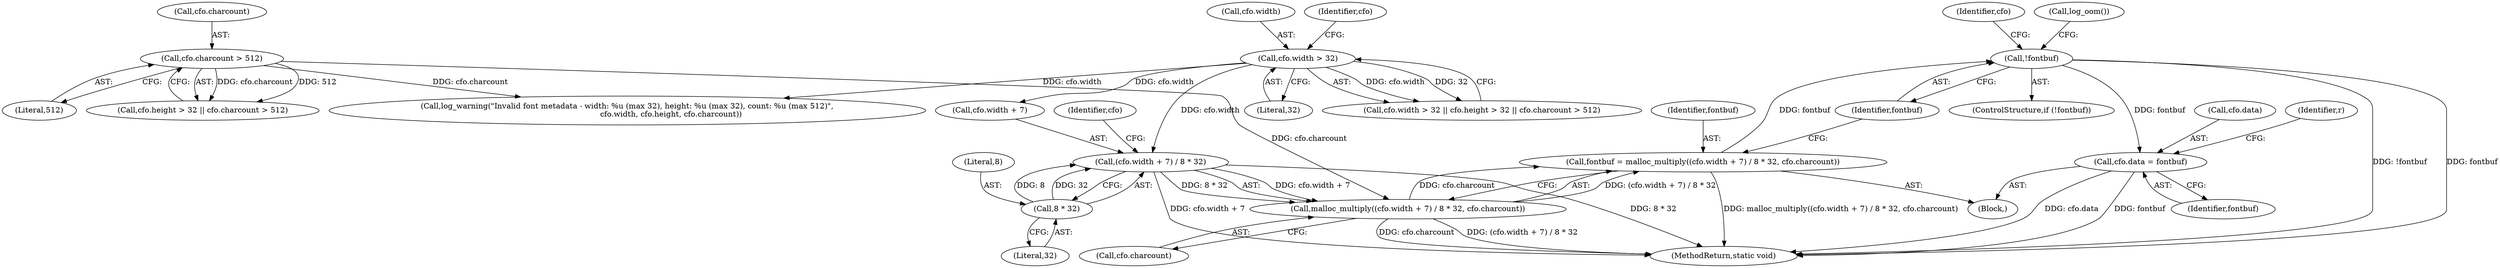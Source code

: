 digraph "0_systemd_9725f1a10f80f5e0ae7d9b60547458622aeb322f_1@pointer" {
"1000194" [label="(Call,!fontbuf)"];
"1000178" [label="(Call,fontbuf = malloc_multiply((cfo.width + 7) / 8 * 32, cfo.charcount))"];
"1000180" [label="(Call,malloc_multiply((cfo.width + 7) / 8 * 32, cfo.charcount))"];
"1000181" [label="(Call,(cfo.width + 7) / 8 * 32)"];
"1000149" [label="(Call,cfo.width > 32)"];
"1000187" [label="(Call,8 * 32)"];
"1000160" [label="(Call,cfo.charcount > 512)"];
"1000199" [label="(Call,cfo.data = fontbuf)"];
"1000150" [label="(Call,cfo.width)"];
"1000149" [label="(Call,cfo.width > 32)"];
"1000201" [label="(Identifier,cfo)"];
"1000160" [label="(Call,cfo.charcount > 512)"];
"1000153" [label="(Literal,32)"];
"1000193" [label="(ControlStructure,if (!fontbuf))"];
"1000165" [label="(Call,log_warning(\"Invalid font metadata - width: %u (max 32), height: %u (max 32), count: %u (max 512)\",\n                                    cfo.width, cfo.height, cfo.charcount))"];
"1000197" [label="(Call,log_oom())"];
"1000164" [label="(Literal,512)"];
"1000180" [label="(Call,malloc_multiply((cfo.width + 7) / 8 * 32, cfo.charcount))"];
"1000189" [label="(Literal,32)"];
"1000177" [label="(Block,)"];
"1000195" [label="(Identifier,fontbuf)"];
"1000178" [label="(Call,fontbuf = malloc_multiply((cfo.width + 7) / 8 * 32, cfo.charcount))"];
"1000194" [label="(Call,!fontbuf)"];
"1000157" [label="(Identifier,cfo)"];
"1000182" [label="(Call,cfo.width + 7)"];
"1000161" [label="(Call,cfo.charcount)"];
"1000190" [label="(Call,cfo.charcount)"];
"1000191" [label="(Identifier,cfo)"];
"1000188" [label="(Literal,8)"];
"1000187" [label="(Call,8 * 32)"];
"1000148" [label="(Call,cfo.width > 32 || cfo.height > 32 || cfo.charcount > 512)"];
"1000200" [label="(Call,cfo.data)"];
"1000179" [label="(Identifier,fontbuf)"];
"1000199" [label="(Call,cfo.data = fontbuf)"];
"1000154" [label="(Call,cfo.height > 32 || cfo.charcount > 512)"];
"1000205" [label="(Identifier,r)"];
"1000203" [label="(Identifier,fontbuf)"];
"1000181" [label="(Call,(cfo.width + 7) / 8 * 32)"];
"1000399" [label="(MethodReturn,static void)"];
"1000194" -> "1000193"  [label="AST: "];
"1000194" -> "1000195"  [label="CFG: "];
"1000195" -> "1000194"  [label="AST: "];
"1000197" -> "1000194"  [label="CFG: "];
"1000201" -> "1000194"  [label="CFG: "];
"1000194" -> "1000399"  [label="DDG: !fontbuf"];
"1000194" -> "1000399"  [label="DDG: fontbuf"];
"1000178" -> "1000194"  [label="DDG: fontbuf"];
"1000194" -> "1000199"  [label="DDG: fontbuf"];
"1000178" -> "1000177"  [label="AST: "];
"1000178" -> "1000180"  [label="CFG: "];
"1000179" -> "1000178"  [label="AST: "];
"1000180" -> "1000178"  [label="AST: "];
"1000195" -> "1000178"  [label="CFG: "];
"1000178" -> "1000399"  [label="DDG: malloc_multiply((cfo.width + 7) / 8 * 32, cfo.charcount)"];
"1000180" -> "1000178"  [label="DDG: (cfo.width + 7) / 8 * 32"];
"1000180" -> "1000178"  [label="DDG: cfo.charcount"];
"1000180" -> "1000190"  [label="CFG: "];
"1000181" -> "1000180"  [label="AST: "];
"1000190" -> "1000180"  [label="AST: "];
"1000180" -> "1000399"  [label="DDG: cfo.charcount"];
"1000180" -> "1000399"  [label="DDG: (cfo.width + 7) / 8 * 32"];
"1000181" -> "1000180"  [label="DDG: cfo.width + 7"];
"1000181" -> "1000180"  [label="DDG: 8 * 32"];
"1000160" -> "1000180"  [label="DDG: cfo.charcount"];
"1000181" -> "1000187"  [label="CFG: "];
"1000182" -> "1000181"  [label="AST: "];
"1000187" -> "1000181"  [label="AST: "];
"1000191" -> "1000181"  [label="CFG: "];
"1000181" -> "1000399"  [label="DDG: cfo.width + 7"];
"1000181" -> "1000399"  [label="DDG: 8 * 32"];
"1000149" -> "1000181"  [label="DDG: cfo.width"];
"1000187" -> "1000181"  [label="DDG: 8"];
"1000187" -> "1000181"  [label="DDG: 32"];
"1000149" -> "1000148"  [label="AST: "];
"1000149" -> "1000153"  [label="CFG: "];
"1000150" -> "1000149"  [label="AST: "];
"1000153" -> "1000149"  [label="AST: "];
"1000157" -> "1000149"  [label="CFG: "];
"1000148" -> "1000149"  [label="CFG: "];
"1000149" -> "1000148"  [label="DDG: cfo.width"];
"1000149" -> "1000148"  [label="DDG: 32"];
"1000149" -> "1000165"  [label="DDG: cfo.width"];
"1000149" -> "1000182"  [label="DDG: cfo.width"];
"1000187" -> "1000189"  [label="CFG: "];
"1000188" -> "1000187"  [label="AST: "];
"1000189" -> "1000187"  [label="AST: "];
"1000160" -> "1000154"  [label="AST: "];
"1000160" -> "1000164"  [label="CFG: "];
"1000161" -> "1000160"  [label="AST: "];
"1000164" -> "1000160"  [label="AST: "];
"1000154" -> "1000160"  [label="CFG: "];
"1000160" -> "1000154"  [label="DDG: cfo.charcount"];
"1000160" -> "1000154"  [label="DDG: 512"];
"1000160" -> "1000165"  [label="DDG: cfo.charcount"];
"1000199" -> "1000177"  [label="AST: "];
"1000199" -> "1000203"  [label="CFG: "];
"1000200" -> "1000199"  [label="AST: "];
"1000203" -> "1000199"  [label="AST: "];
"1000205" -> "1000199"  [label="CFG: "];
"1000199" -> "1000399"  [label="DDG: cfo.data"];
"1000199" -> "1000399"  [label="DDG: fontbuf"];
}
